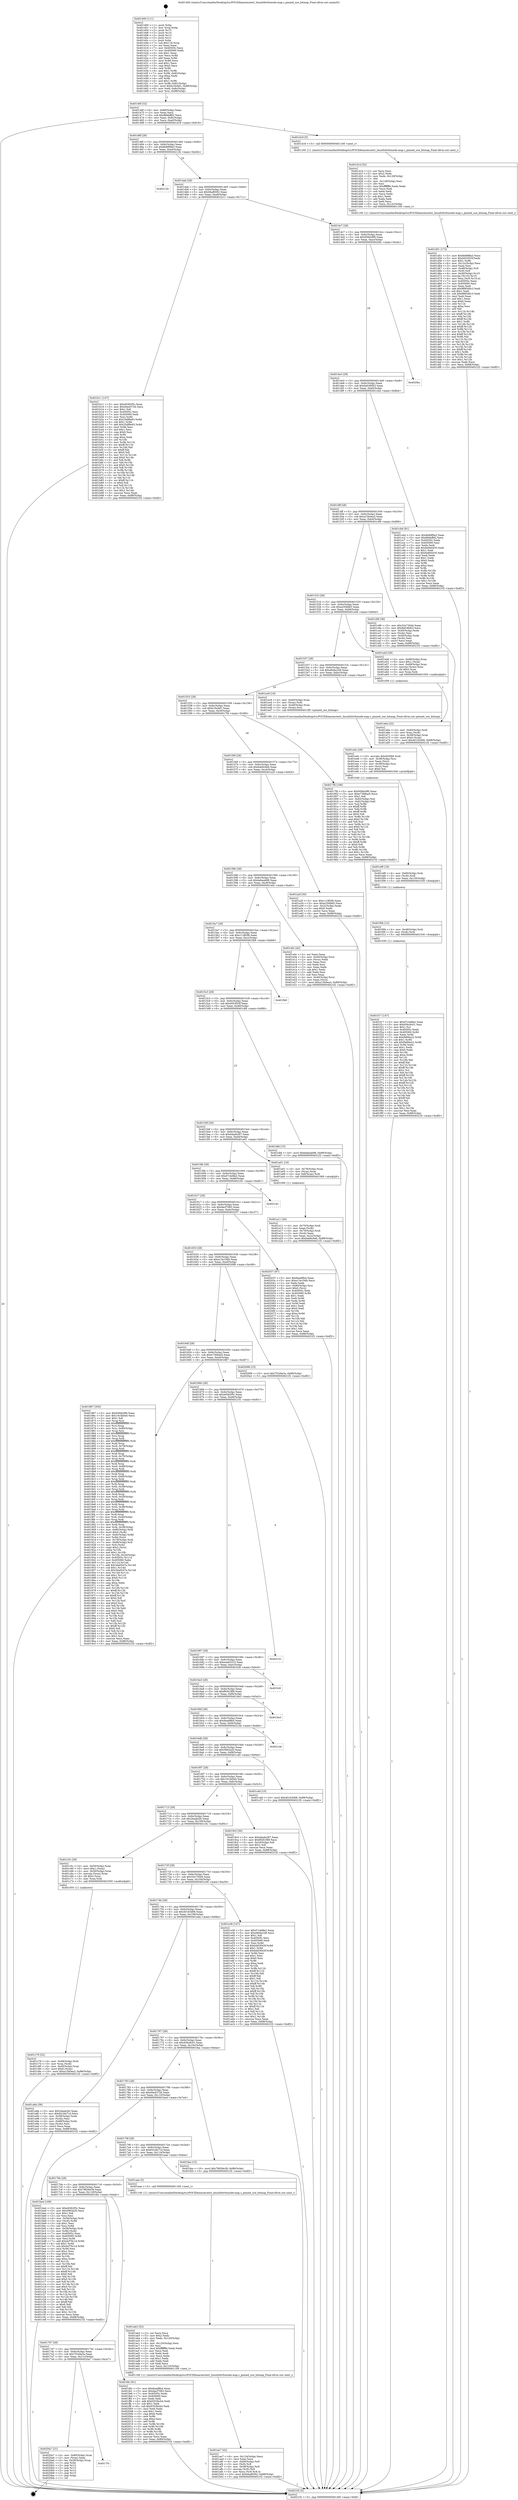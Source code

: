 digraph "0x401400" {
  label = "0x401400 (/mnt/c/Users/mathe/Desktop/tcc/POCII/binaries/extr_linuxfsbtrfsinode-map.c_pinned_use_bitmap_Final-ollvm.out::main(0))"
  labelloc = "t"
  node[shape=record]

  Entry [label="",width=0.3,height=0.3,shape=circle,fillcolor=black,style=filled]
  "0x40146f" [label="{
     0x40146f [32]\l
     | [instrs]\l
     &nbsp;&nbsp;0x40146f \<+6\>: mov -0x88(%rbp),%eax\l
     &nbsp;&nbsp;0x401475 \<+2\>: mov %eax,%ecx\l
     &nbsp;&nbsp;0x401477 \<+6\>: sub $0x884bffd2,%ecx\l
     &nbsp;&nbsp;0x40147d \<+6\>: mov %eax,-0x9c(%rbp)\l
     &nbsp;&nbsp;0x401483 \<+6\>: mov %ecx,-0xa0(%rbp)\l
     &nbsp;&nbsp;0x401489 \<+6\>: je 0000000000401d18 \<main+0x918\>\l
  }"]
  "0x401d18" [label="{
     0x401d18 [5]\l
     | [instrs]\l
     &nbsp;&nbsp;0x401d18 \<+5\>: call 0000000000401160 \<next_i\>\l
     | [calls]\l
     &nbsp;&nbsp;0x401160 \{1\} (/mnt/c/Users/mathe/Desktop/tcc/POCII/binaries/extr_linuxfsbtrfsinode-map.c_pinned_use_bitmap_Final-ollvm.out::next_i)\l
  }"]
  "0x40148f" [label="{
     0x40148f [28]\l
     | [instrs]\l
     &nbsp;&nbsp;0x40148f \<+5\>: jmp 0000000000401494 \<main+0x94\>\l
     &nbsp;&nbsp;0x401494 \<+6\>: mov -0x9c(%rbp),%eax\l
     &nbsp;&nbsp;0x40149a \<+5\>: sub $0x8e89f9a3,%eax\l
     &nbsp;&nbsp;0x40149f \<+6\>: mov %eax,-0xa4(%rbp)\l
     &nbsp;&nbsp;0x4014a5 \<+6\>: je 000000000040212b \<main+0xd2b\>\l
  }"]
  Exit [label="",width=0.3,height=0.3,shape=circle,fillcolor=black,style=filled,peripheries=2]
  "0x40212b" [label="{
     0x40212b\l
  }", style=dashed]
  "0x4014ab" [label="{
     0x4014ab [28]\l
     | [instrs]\l
     &nbsp;&nbsp;0x4014ab \<+5\>: jmp 00000000004014b0 \<main+0xb0\>\l
     &nbsp;&nbsp;0x4014b0 \<+6\>: mov -0x9c(%rbp),%eax\l
     &nbsp;&nbsp;0x4014b6 \<+5\>: sub $0x94af6592,%eax\l
     &nbsp;&nbsp;0x4014bb \<+6\>: mov %eax,-0xa8(%rbp)\l
     &nbsp;&nbsp;0x4014c1 \<+6\>: je 0000000000401b11 \<main+0x711\>\l
  }"]
  "0x4017f3" [label="{
     0x4017f3\l
  }", style=dashed]
  "0x401b11" [label="{
     0x401b11 [147]\l
     | [instrs]\l
     &nbsp;&nbsp;0x401b11 \<+5\>: mov $0xe9362f5c,%eax\l
     &nbsp;&nbsp;0x401b16 \<+5\>: mov $0x49a43726,%ecx\l
     &nbsp;&nbsp;0x401b1b \<+2\>: mov $0x1,%dl\l
     &nbsp;&nbsp;0x401b1d \<+7\>: mov 0x40505c,%esi\l
     &nbsp;&nbsp;0x401b24 \<+7\>: mov 0x405060,%edi\l
     &nbsp;&nbsp;0x401b2b \<+3\>: mov %esi,%r8d\l
     &nbsp;&nbsp;0x401b2e \<+7\>: sub $0x25df8e93,%r8d\l
     &nbsp;&nbsp;0x401b35 \<+4\>: sub $0x1,%r8d\l
     &nbsp;&nbsp;0x401b39 \<+7\>: add $0x25df8e93,%r8d\l
     &nbsp;&nbsp;0x401b40 \<+4\>: imul %r8d,%esi\l
     &nbsp;&nbsp;0x401b44 \<+3\>: and $0x1,%esi\l
     &nbsp;&nbsp;0x401b47 \<+3\>: cmp $0x0,%esi\l
     &nbsp;&nbsp;0x401b4a \<+4\>: sete %r9b\l
     &nbsp;&nbsp;0x401b4e \<+3\>: cmp $0xa,%edi\l
     &nbsp;&nbsp;0x401b51 \<+4\>: setl %r10b\l
     &nbsp;&nbsp;0x401b55 \<+3\>: mov %r9b,%r11b\l
     &nbsp;&nbsp;0x401b58 \<+4\>: xor $0xff,%r11b\l
     &nbsp;&nbsp;0x401b5c \<+3\>: mov %r10b,%bl\l
     &nbsp;&nbsp;0x401b5f \<+3\>: xor $0xff,%bl\l
     &nbsp;&nbsp;0x401b62 \<+3\>: xor $0x0,%dl\l
     &nbsp;&nbsp;0x401b65 \<+3\>: mov %r11b,%r14b\l
     &nbsp;&nbsp;0x401b68 \<+4\>: and $0x0,%r14b\l
     &nbsp;&nbsp;0x401b6c \<+3\>: and %dl,%r9b\l
     &nbsp;&nbsp;0x401b6f \<+3\>: mov %bl,%r15b\l
     &nbsp;&nbsp;0x401b72 \<+4\>: and $0x0,%r15b\l
     &nbsp;&nbsp;0x401b76 \<+3\>: and %dl,%r10b\l
     &nbsp;&nbsp;0x401b79 \<+3\>: or %r9b,%r14b\l
     &nbsp;&nbsp;0x401b7c \<+3\>: or %r10b,%r15b\l
     &nbsp;&nbsp;0x401b7f \<+3\>: xor %r15b,%r14b\l
     &nbsp;&nbsp;0x401b82 \<+3\>: or %bl,%r11b\l
     &nbsp;&nbsp;0x401b85 \<+4\>: xor $0xff,%r11b\l
     &nbsp;&nbsp;0x401b89 \<+3\>: or $0x0,%dl\l
     &nbsp;&nbsp;0x401b8c \<+3\>: and %dl,%r11b\l
     &nbsp;&nbsp;0x401b8f \<+3\>: or %r11b,%r14b\l
     &nbsp;&nbsp;0x401b92 \<+4\>: test $0x1,%r14b\l
     &nbsp;&nbsp;0x401b96 \<+3\>: cmovne %ecx,%eax\l
     &nbsp;&nbsp;0x401b99 \<+6\>: mov %eax,-0x88(%rbp)\l
     &nbsp;&nbsp;0x401b9f \<+5\>: jmp 00000000004021f2 \<main+0xdf2\>\l
  }"]
  "0x4014c7" [label="{
     0x4014c7 [28]\l
     | [instrs]\l
     &nbsp;&nbsp;0x4014c7 \<+5\>: jmp 00000000004014cc \<main+0xcc\>\l
     &nbsp;&nbsp;0x4014cc \<+6\>: mov -0x9c(%rbp),%eax\l
     &nbsp;&nbsp;0x4014d2 \<+5\>: sub $0x958dc9f0,%eax\l
     &nbsp;&nbsp;0x4014d7 \<+6\>: mov %eax,-0xac(%rbp)\l
     &nbsp;&nbsp;0x4014dd \<+6\>: je 00000000004020bc \<main+0xcbc\>\l
  }"]
  "0x4020a7" [label="{
     0x4020a7 [21]\l
     | [instrs]\l
     &nbsp;&nbsp;0x4020a7 \<+4\>: mov -0x80(%rbp),%rax\l
     &nbsp;&nbsp;0x4020ab \<+2\>: mov (%rax),%eax\l
     &nbsp;&nbsp;0x4020ad \<+4\>: lea -0x28(%rbp),%rsp\l
     &nbsp;&nbsp;0x4020b1 \<+1\>: pop %rbx\l
     &nbsp;&nbsp;0x4020b2 \<+2\>: pop %r12\l
     &nbsp;&nbsp;0x4020b4 \<+2\>: pop %r13\l
     &nbsp;&nbsp;0x4020b6 \<+2\>: pop %r14\l
     &nbsp;&nbsp;0x4020b8 \<+2\>: pop %r15\l
     &nbsp;&nbsp;0x4020ba \<+1\>: pop %rbp\l
     &nbsp;&nbsp;0x4020bb \<+1\>: ret\l
  }"]
  "0x4020bc" [label="{
     0x4020bc\l
  }", style=dashed]
  "0x4014e3" [label="{
     0x4014e3 [28]\l
     | [instrs]\l
     &nbsp;&nbsp;0x4014e3 \<+5\>: jmp 00000000004014e8 \<main+0xe8\>\l
     &nbsp;&nbsp;0x4014e8 \<+6\>: mov -0x9c(%rbp),%eax\l
     &nbsp;&nbsp;0x4014ee \<+5\>: sub $0x9a0360b3,%eax\l
     &nbsp;&nbsp;0x4014f3 \<+6\>: mov %eax,-0xb0(%rbp)\l
     &nbsp;&nbsp;0x4014f9 \<+6\>: je 0000000000401cbd \<main+0x8bd\>\l
  }"]
  "0x4017d7" [label="{
     0x4017d7 [28]\l
     | [instrs]\l
     &nbsp;&nbsp;0x4017d7 \<+5\>: jmp 00000000004017dc \<main+0x3dc\>\l
     &nbsp;&nbsp;0x4017dc \<+6\>: mov -0x9c(%rbp),%eax\l
     &nbsp;&nbsp;0x4017e2 \<+5\>: sub $0x7f1b9a3a,%eax\l
     &nbsp;&nbsp;0x4017e7 \<+6\>: mov %eax,-0x11c(%rbp)\l
     &nbsp;&nbsp;0x4017ed \<+6\>: je 00000000004020a7 \<main+0xca7\>\l
  }"]
  "0x401cbd" [label="{
     0x401cbd [91]\l
     | [instrs]\l
     &nbsp;&nbsp;0x401cbd \<+5\>: mov $0x8e89f9a3,%eax\l
     &nbsp;&nbsp;0x401cc2 \<+5\>: mov $0x884bffd2,%ecx\l
     &nbsp;&nbsp;0x401cc7 \<+7\>: mov 0x40505c,%edx\l
     &nbsp;&nbsp;0x401cce \<+7\>: mov 0x405060,%esi\l
     &nbsp;&nbsp;0x401cd5 \<+2\>: mov %edx,%edi\l
     &nbsp;&nbsp;0x401cd7 \<+6\>: add $0x6e6b0435,%edi\l
     &nbsp;&nbsp;0x401cdd \<+3\>: sub $0x1,%edi\l
     &nbsp;&nbsp;0x401ce0 \<+6\>: sub $0x6e6b0435,%edi\l
     &nbsp;&nbsp;0x401ce6 \<+3\>: imul %edi,%edx\l
     &nbsp;&nbsp;0x401ce9 \<+3\>: and $0x1,%edx\l
     &nbsp;&nbsp;0x401cec \<+3\>: cmp $0x0,%edx\l
     &nbsp;&nbsp;0x401cef \<+4\>: sete %r8b\l
     &nbsp;&nbsp;0x401cf3 \<+3\>: cmp $0xa,%esi\l
     &nbsp;&nbsp;0x401cf6 \<+4\>: setl %r9b\l
     &nbsp;&nbsp;0x401cfa \<+3\>: mov %r8b,%r10b\l
     &nbsp;&nbsp;0x401cfd \<+3\>: and %r9b,%r10b\l
     &nbsp;&nbsp;0x401d00 \<+3\>: xor %r9b,%r8b\l
     &nbsp;&nbsp;0x401d03 \<+3\>: or %r8b,%r10b\l
     &nbsp;&nbsp;0x401d06 \<+4\>: test $0x1,%r10b\l
     &nbsp;&nbsp;0x401d0a \<+3\>: cmovne %ecx,%eax\l
     &nbsp;&nbsp;0x401d0d \<+6\>: mov %eax,-0x88(%rbp)\l
     &nbsp;&nbsp;0x401d13 \<+5\>: jmp 00000000004021f2 \<main+0xdf2\>\l
  }"]
  "0x4014ff" [label="{
     0x4014ff [28]\l
     | [instrs]\l
     &nbsp;&nbsp;0x4014ff \<+5\>: jmp 0000000000401504 \<main+0x104\>\l
     &nbsp;&nbsp;0x401504 \<+6\>: mov -0x9c(%rbp),%eax\l
     &nbsp;&nbsp;0x40150a \<+5\>: sub $0xa15b0ea3,%eax\l
     &nbsp;&nbsp;0x40150f \<+6\>: mov %eax,-0xb4(%rbp)\l
     &nbsp;&nbsp;0x401515 \<+6\>: je 0000000000401c99 \<main+0x899\>\l
  }"]
  "0x401fdc" [label="{
     0x401fdc [91]\l
     | [instrs]\l
     &nbsp;&nbsp;0x401fdc \<+5\>: mov $0xfeaef8b4,%eax\l
     &nbsp;&nbsp;0x401fe1 \<+5\>: mov $0xdacf7083,%ecx\l
     &nbsp;&nbsp;0x401fe6 \<+7\>: mov 0x40505c,%edx\l
     &nbsp;&nbsp;0x401fed \<+7\>: mov 0x405060,%esi\l
     &nbsp;&nbsp;0x401ff4 \<+2\>: mov %edx,%edi\l
     &nbsp;&nbsp;0x401ff6 \<+6\>: add $0x6353bcb4,%edi\l
     &nbsp;&nbsp;0x401ffc \<+3\>: sub $0x1,%edi\l
     &nbsp;&nbsp;0x401fff \<+6\>: sub $0x6353bcb4,%edi\l
     &nbsp;&nbsp;0x402005 \<+3\>: imul %edi,%edx\l
     &nbsp;&nbsp;0x402008 \<+3\>: and $0x1,%edx\l
     &nbsp;&nbsp;0x40200b \<+3\>: cmp $0x0,%edx\l
     &nbsp;&nbsp;0x40200e \<+4\>: sete %r8b\l
     &nbsp;&nbsp;0x402012 \<+3\>: cmp $0xa,%esi\l
     &nbsp;&nbsp;0x402015 \<+4\>: setl %r9b\l
     &nbsp;&nbsp;0x402019 \<+3\>: mov %r8b,%r10b\l
     &nbsp;&nbsp;0x40201c \<+3\>: and %r9b,%r10b\l
     &nbsp;&nbsp;0x40201f \<+3\>: xor %r9b,%r8b\l
     &nbsp;&nbsp;0x402022 \<+3\>: or %r8b,%r10b\l
     &nbsp;&nbsp;0x402025 \<+4\>: test $0x1,%r10b\l
     &nbsp;&nbsp;0x402029 \<+3\>: cmovne %ecx,%eax\l
     &nbsp;&nbsp;0x40202c \<+6\>: mov %eax,-0x88(%rbp)\l
     &nbsp;&nbsp;0x402032 \<+5\>: jmp 00000000004021f2 \<main+0xdf2\>\l
  }"]
  "0x401c99" [label="{
     0x401c99 [36]\l
     | [instrs]\l
     &nbsp;&nbsp;0x401c99 \<+5\>: mov $0x32e730d4,%eax\l
     &nbsp;&nbsp;0x401c9e \<+5\>: mov $0x9a0360b3,%ecx\l
     &nbsp;&nbsp;0x401ca3 \<+4\>: mov -0x40(%rbp),%rdx\l
     &nbsp;&nbsp;0x401ca7 \<+2\>: mov (%rdx),%esi\l
     &nbsp;&nbsp;0x401ca9 \<+4\>: mov -0x50(%rbp),%rdx\l
     &nbsp;&nbsp;0x401cad \<+2\>: cmp (%rdx),%esi\l
     &nbsp;&nbsp;0x401caf \<+3\>: cmovl %ecx,%eax\l
     &nbsp;&nbsp;0x401cb2 \<+6\>: mov %eax,-0x88(%rbp)\l
     &nbsp;&nbsp;0x401cb8 \<+5\>: jmp 00000000004021f2 \<main+0xdf2\>\l
  }"]
  "0x40151b" [label="{
     0x40151b [28]\l
     | [instrs]\l
     &nbsp;&nbsp;0x40151b \<+5\>: jmp 0000000000401520 \<main+0x120\>\l
     &nbsp;&nbsp;0x401520 \<+6\>: mov -0x9c(%rbp),%eax\l
     &nbsp;&nbsp;0x401526 \<+5\>: sub $0xa250bfd3,%eax\l
     &nbsp;&nbsp;0x40152b \<+6\>: mov %eax,-0xb8(%rbp)\l
     &nbsp;&nbsp;0x401531 \<+6\>: je 0000000000401a4d \<main+0x64d\>\l
  }"]
  "0x401f17" [label="{
     0x401f17 [147]\l
     | [instrs]\l
     &nbsp;&nbsp;0x401f17 \<+5\>: mov $0xd7c4d8e2,%eax\l
     &nbsp;&nbsp;0x401f1c \<+5\>: mov $0x456c9c01,%esi\l
     &nbsp;&nbsp;0x401f21 \<+2\>: mov $0x1,%cl\l
     &nbsp;&nbsp;0x401f23 \<+7\>: mov 0x40505c,%edx\l
     &nbsp;&nbsp;0x401f2a \<+8\>: mov 0x405060,%r8d\l
     &nbsp;&nbsp;0x401f32 \<+3\>: mov %edx,%r9d\l
     &nbsp;&nbsp;0x401f35 \<+7\>: sub $0xf48f4a22,%r9d\l
     &nbsp;&nbsp;0x401f3c \<+4\>: sub $0x1,%r9d\l
     &nbsp;&nbsp;0x401f40 \<+7\>: add $0xf48f4a22,%r9d\l
     &nbsp;&nbsp;0x401f47 \<+4\>: imul %r9d,%edx\l
     &nbsp;&nbsp;0x401f4b \<+3\>: and $0x1,%edx\l
     &nbsp;&nbsp;0x401f4e \<+3\>: cmp $0x0,%edx\l
     &nbsp;&nbsp;0x401f51 \<+4\>: sete %r10b\l
     &nbsp;&nbsp;0x401f55 \<+4\>: cmp $0xa,%r8d\l
     &nbsp;&nbsp;0x401f59 \<+4\>: setl %r11b\l
     &nbsp;&nbsp;0x401f5d \<+3\>: mov %r10b,%bl\l
     &nbsp;&nbsp;0x401f60 \<+3\>: xor $0xff,%bl\l
     &nbsp;&nbsp;0x401f63 \<+3\>: mov %r11b,%r14b\l
     &nbsp;&nbsp;0x401f66 \<+4\>: xor $0xff,%r14b\l
     &nbsp;&nbsp;0x401f6a \<+3\>: xor $0x1,%cl\l
     &nbsp;&nbsp;0x401f6d \<+3\>: mov %bl,%r15b\l
     &nbsp;&nbsp;0x401f70 \<+4\>: and $0xff,%r15b\l
     &nbsp;&nbsp;0x401f74 \<+3\>: and %cl,%r10b\l
     &nbsp;&nbsp;0x401f77 \<+3\>: mov %r14b,%r12b\l
     &nbsp;&nbsp;0x401f7a \<+4\>: and $0xff,%r12b\l
     &nbsp;&nbsp;0x401f7e \<+3\>: and %cl,%r11b\l
     &nbsp;&nbsp;0x401f81 \<+3\>: or %r10b,%r15b\l
     &nbsp;&nbsp;0x401f84 \<+3\>: or %r11b,%r12b\l
     &nbsp;&nbsp;0x401f87 \<+3\>: xor %r12b,%r15b\l
     &nbsp;&nbsp;0x401f8a \<+3\>: or %r14b,%bl\l
     &nbsp;&nbsp;0x401f8d \<+3\>: xor $0xff,%bl\l
     &nbsp;&nbsp;0x401f90 \<+3\>: or $0x1,%cl\l
     &nbsp;&nbsp;0x401f93 \<+2\>: and %cl,%bl\l
     &nbsp;&nbsp;0x401f95 \<+3\>: or %bl,%r15b\l
     &nbsp;&nbsp;0x401f98 \<+4\>: test $0x1,%r15b\l
     &nbsp;&nbsp;0x401f9c \<+3\>: cmovne %esi,%eax\l
     &nbsp;&nbsp;0x401f9f \<+6\>: mov %eax,-0x88(%rbp)\l
     &nbsp;&nbsp;0x401fa5 \<+5\>: jmp 00000000004021f2 \<main+0xdf2\>\l
  }"]
  "0x401a4d" [label="{
     0x401a4d [29]\l
     | [instrs]\l
     &nbsp;&nbsp;0x401a4d \<+4\>: mov -0x68(%rbp),%rax\l
     &nbsp;&nbsp;0x401a51 \<+6\>: movl $0x1,(%rax)\l
     &nbsp;&nbsp;0x401a57 \<+4\>: mov -0x68(%rbp),%rax\l
     &nbsp;&nbsp;0x401a5b \<+3\>: movslq (%rax),%rax\l
     &nbsp;&nbsp;0x401a5e \<+4\>: shl $0x2,%rax\l
     &nbsp;&nbsp;0x401a62 \<+3\>: mov %rax,%rdi\l
     &nbsp;&nbsp;0x401a65 \<+5\>: call 0000000000401050 \<malloc@plt\>\l
     | [calls]\l
     &nbsp;&nbsp;0x401050 \{1\} (unknown)\l
  }"]
  "0x401537" [label="{
     0x401537 [28]\l
     | [instrs]\l
     &nbsp;&nbsp;0x401537 \<+5\>: jmp 000000000040153c \<main+0x13c\>\l
     &nbsp;&nbsp;0x40153c \<+6\>: mov -0x9c(%rbp),%eax\l
     &nbsp;&nbsp;0x401542 \<+5\>: sub $0xa9d4a1b9,%eax\l
     &nbsp;&nbsp;0x401547 \<+6\>: mov %eax,-0xbc(%rbp)\l
     &nbsp;&nbsp;0x40154d \<+6\>: je 0000000000401ec9 \<main+0xac9\>\l
  }"]
  "0x401f0b" [label="{
     0x401f0b [12]\l
     | [instrs]\l
     &nbsp;&nbsp;0x401f0b \<+4\>: mov -0x48(%rbp),%rdi\l
     &nbsp;&nbsp;0x401f0f \<+3\>: mov (%rdi),%rdi\l
     &nbsp;&nbsp;0x401f12 \<+5\>: call 0000000000401030 \<free@plt\>\l
     | [calls]\l
     &nbsp;&nbsp;0x401030 \{1\} (unknown)\l
  }"]
  "0x401ec9" [label="{
     0x401ec9 [19]\l
     | [instrs]\l
     &nbsp;&nbsp;0x401ec9 \<+4\>: mov -0x60(%rbp),%rax\l
     &nbsp;&nbsp;0x401ecd \<+3\>: mov (%rax),%rdi\l
     &nbsp;&nbsp;0x401ed0 \<+4\>: mov -0x48(%rbp),%rax\l
     &nbsp;&nbsp;0x401ed4 \<+3\>: mov (%rax),%rsi\l
     &nbsp;&nbsp;0x401ed7 \<+5\>: call 00000000004013f0 \<pinned_use_bitmap\>\l
     | [calls]\l
     &nbsp;&nbsp;0x4013f0 \{1\} (/mnt/c/Users/mathe/Desktop/tcc/POCII/binaries/extr_linuxfsbtrfsinode-map.c_pinned_use_bitmap_Final-ollvm.out::pinned_use_bitmap)\l
  }"]
  "0x401553" [label="{
     0x401553 [28]\l
     | [instrs]\l
     &nbsp;&nbsp;0x401553 \<+5\>: jmp 0000000000401558 \<main+0x158\>\l
     &nbsp;&nbsp;0x401558 \<+6\>: mov -0x9c(%rbp),%eax\l
     &nbsp;&nbsp;0x40155e \<+5\>: sub $0xb19cfaf1,%eax\l
     &nbsp;&nbsp;0x401563 \<+6\>: mov %eax,-0xc0(%rbp)\l
     &nbsp;&nbsp;0x401569 \<+6\>: je 00000000004017fd \<main+0x3fd\>\l
  }"]
  "0x401ef9" [label="{
     0x401ef9 [18]\l
     | [instrs]\l
     &nbsp;&nbsp;0x401ef9 \<+4\>: mov -0x60(%rbp),%rdi\l
     &nbsp;&nbsp;0x401efd \<+3\>: mov (%rdi),%rdi\l
     &nbsp;&nbsp;0x401f00 \<+6\>: mov %eax,-0x130(%rbp)\l
     &nbsp;&nbsp;0x401f06 \<+5\>: call 0000000000401030 \<free@plt\>\l
     | [calls]\l
     &nbsp;&nbsp;0x401030 \{1\} (unknown)\l
  }"]
  "0x4017fd" [label="{
     0x4017fd [106]\l
     | [instrs]\l
     &nbsp;&nbsp;0x4017fd \<+5\>: mov $0x958dc9f0,%eax\l
     &nbsp;&nbsp;0x401802 \<+5\>: mov $0xe7368ae5,%ecx\l
     &nbsp;&nbsp;0x401807 \<+2\>: mov $0x1,%dl\l
     &nbsp;&nbsp;0x401809 \<+7\>: mov -0x82(%rbp),%sil\l
     &nbsp;&nbsp;0x401810 \<+7\>: mov -0x81(%rbp),%dil\l
     &nbsp;&nbsp;0x401817 \<+3\>: mov %sil,%r8b\l
     &nbsp;&nbsp;0x40181a \<+4\>: xor $0xff,%r8b\l
     &nbsp;&nbsp;0x40181e \<+3\>: mov %dil,%r9b\l
     &nbsp;&nbsp;0x401821 \<+4\>: xor $0xff,%r9b\l
     &nbsp;&nbsp;0x401825 \<+3\>: xor $0x0,%dl\l
     &nbsp;&nbsp;0x401828 \<+3\>: mov %r8b,%r10b\l
     &nbsp;&nbsp;0x40182b \<+4\>: and $0x0,%r10b\l
     &nbsp;&nbsp;0x40182f \<+3\>: and %dl,%sil\l
     &nbsp;&nbsp;0x401832 \<+3\>: mov %r9b,%r11b\l
     &nbsp;&nbsp;0x401835 \<+4\>: and $0x0,%r11b\l
     &nbsp;&nbsp;0x401839 \<+3\>: and %dl,%dil\l
     &nbsp;&nbsp;0x40183c \<+3\>: or %sil,%r10b\l
     &nbsp;&nbsp;0x40183f \<+3\>: or %dil,%r11b\l
     &nbsp;&nbsp;0x401842 \<+3\>: xor %r11b,%r10b\l
     &nbsp;&nbsp;0x401845 \<+3\>: or %r9b,%r8b\l
     &nbsp;&nbsp;0x401848 \<+4\>: xor $0xff,%r8b\l
     &nbsp;&nbsp;0x40184c \<+3\>: or $0x0,%dl\l
     &nbsp;&nbsp;0x40184f \<+3\>: and %dl,%r8b\l
     &nbsp;&nbsp;0x401852 \<+3\>: or %r8b,%r10b\l
     &nbsp;&nbsp;0x401855 \<+4\>: test $0x1,%r10b\l
     &nbsp;&nbsp;0x401859 \<+3\>: cmovne %ecx,%eax\l
     &nbsp;&nbsp;0x40185c \<+6\>: mov %eax,-0x88(%rbp)\l
     &nbsp;&nbsp;0x401862 \<+5\>: jmp 00000000004021f2 \<main+0xdf2\>\l
  }"]
  "0x40156f" [label="{
     0x40156f [28]\l
     | [instrs]\l
     &nbsp;&nbsp;0x40156f \<+5\>: jmp 0000000000401574 \<main+0x174\>\l
     &nbsp;&nbsp;0x401574 \<+6\>: mov -0x9c(%rbp),%eax\l
     &nbsp;&nbsp;0x40157a \<+5\>: sub $0xbde6c9e6,%eax\l
     &nbsp;&nbsp;0x40157f \<+6\>: mov %eax,-0xc4(%rbp)\l
     &nbsp;&nbsp;0x401585 \<+6\>: je 0000000000401a2f \<main+0x62f\>\l
  }"]
  "0x4021f2" [label="{
     0x4021f2 [5]\l
     | [instrs]\l
     &nbsp;&nbsp;0x4021f2 \<+5\>: jmp 000000000040146f \<main+0x6f\>\l
  }"]
  "0x401400" [label="{
     0x401400 [111]\l
     | [instrs]\l
     &nbsp;&nbsp;0x401400 \<+1\>: push %rbp\l
     &nbsp;&nbsp;0x401401 \<+3\>: mov %rsp,%rbp\l
     &nbsp;&nbsp;0x401404 \<+2\>: push %r15\l
     &nbsp;&nbsp;0x401406 \<+2\>: push %r14\l
     &nbsp;&nbsp;0x401408 \<+2\>: push %r13\l
     &nbsp;&nbsp;0x40140a \<+2\>: push %r12\l
     &nbsp;&nbsp;0x40140c \<+1\>: push %rbx\l
     &nbsp;&nbsp;0x40140d \<+7\>: sub $0x118,%rsp\l
     &nbsp;&nbsp;0x401414 \<+2\>: xor %eax,%eax\l
     &nbsp;&nbsp;0x401416 \<+7\>: mov 0x40505c,%ecx\l
     &nbsp;&nbsp;0x40141d \<+7\>: mov 0x405060,%edx\l
     &nbsp;&nbsp;0x401424 \<+3\>: sub $0x1,%eax\l
     &nbsp;&nbsp;0x401427 \<+3\>: mov %ecx,%r8d\l
     &nbsp;&nbsp;0x40142a \<+3\>: add %eax,%r8d\l
     &nbsp;&nbsp;0x40142d \<+4\>: imul %r8d,%ecx\l
     &nbsp;&nbsp;0x401431 \<+3\>: and $0x1,%ecx\l
     &nbsp;&nbsp;0x401434 \<+3\>: cmp $0x0,%ecx\l
     &nbsp;&nbsp;0x401437 \<+4\>: sete %r9b\l
     &nbsp;&nbsp;0x40143b \<+4\>: and $0x1,%r9b\l
     &nbsp;&nbsp;0x40143f \<+7\>: mov %r9b,-0x82(%rbp)\l
     &nbsp;&nbsp;0x401446 \<+3\>: cmp $0xa,%edx\l
     &nbsp;&nbsp;0x401449 \<+4\>: setl %r9b\l
     &nbsp;&nbsp;0x40144d \<+4\>: and $0x1,%r9b\l
     &nbsp;&nbsp;0x401451 \<+7\>: mov %r9b,-0x81(%rbp)\l
     &nbsp;&nbsp;0x401458 \<+10\>: movl $0xb19cfaf1,-0x88(%rbp)\l
     &nbsp;&nbsp;0x401462 \<+6\>: mov %edi,-0x8c(%rbp)\l
     &nbsp;&nbsp;0x401468 \<+7\>: mov %rsi,-0x98(%rbp)\l
  }"]
  "0x401edc" [label="{
     0x401edc [29]\l
     | [instrs]\l
     &nbsp;&nbsp;0x401edc \<+10\>: movabs $0x4030b6,%rdi\l
     &nbsp;&nbsp;0x401ee6 \<+4\>: mov -0x38(%rbp),%rsi\l
     &nbsp;&nbsp;0x401eea \<+2\>: mov %eax,(%rsi)\l
     &nbsp;&nbsp;0x401eec \<+4\>: mov -0x38(%rbp),%rsi\l
     &nbsp;&nbsp;0x401ef0 \<+2\>: mov (%rsi),%esi\l
     &nbsp;&nbsp;0x401ef2 \<+2\>: mov $0x0,%al\l
     &nbsp;&nbsp;0x401ef4 \<+5\>: call 0000000000401040 \<printf@plt\>\l
     | [calls]\l
     &nbsp;&nbsp;0x401040 \{1\} (unknown)\l
  }"]
  "0x401a2f" [label="{
     0x401a2f [30]\l
     | [instrs]\l
     &nbsp;&nbsp;0x401a2f \<+5\>: mov $0xc118f2fb,%eax\l
     &nbsp;&nbsp;0x401a34 \<+5\>: mov $0xa250bfd3,%ecx\l
     &nbsp;&nbsp;0x401a39 \<+3\>: mov -0x2c(%rbp),%edx\l
     &nbsp;&nbsp;0x401a3c \<+3\>: cmp $0x0,%edx\l
     &nbsp;&nbsp;0x401a3f \<+3\>: cmove %ecx,%eax\l
     &nbsp;&nbsp;0x401a42 \<+6\>: mov %eax,-0x88(%rbp)\l
     &nbsp;&nbsp;0x401a48 \<+5\>: jmp 00000000004021f2 \<main+0xdf2\>\l
  }"]
  "0x40158b" [label="{
     0x40158b [28]\l
     | [instrs]\l
     &nbsp;&nbsp;0x40158b \<+5\>: jmp 0000000000401590 \<main+0x190\>\l
     &nbsp;&nbsp;0x401590 \<+6\>: mov -0x9c(%rbp),%eax\l
     &nbsp;&nbsp;0x401596 \<+5\>: sub $0xbebeab98,%eax\l
     &nbsp;&nbsp;0x40159b \<+6\>: mov %eax,-0xc8(%rbp)\l
     &nbsp;&nbsp;0x4015a1 \<+6\>: je 0000000000401e0c \<main+0xa0c\>\l
  }"]
  "0x401d51" [label="{
     0x401d51 [172]\l
     | [instrs]\l
     &nbsp;&nbsp;0x401d51 \<+5\>: mov $0x8e89f9a3,%ecx\l
     &nbsp;&nbsp;0x401d56 \<+5\>: mov $0xd453f33f,%edx\l
     &nbsp;&nbsp;0x401d5b \<+3\>: mov $0x1,%r8b\l
     &nbsp;&nbsp;0x401d5e \<+6\>: mov -0x12c(%rbp),%esi\l
     &nbsp;&nbsp;0x401d64 \<+3\>: imul %eax,%esi\l
     &nbsp;&nbsp;0x401d67 \<+4\>: mov -0x48(%rbp),%r9\l
     &nbsp;&nbsp;0x401d6b \<+3\>: mov (%r9),%r9\l
     &nbsp;&nbsp;0x401d6e \<+4\>: mov -0x40(%rbp),%r10\l
     &nbsp;&nbsp;0x401d72 \<+3\>: movslq (%r10),%r10\l
     &nbsp;&nbsp;0x401d75 \<+4\>: mov %esi,(%r9,%r10,4)\l
     &nbsp;&nbsp;0x401d79 \<+7\>: mov 0x40505c,%eax\l
     &nbsp;&nbsp;0x401d80 \<+7\>: mov 0x405060,%esi\l
     &nbsp;&nbsp;0x401d87 \<+2\>: mov %eax,%edi\l
     &nbsp;&nbsp;0x401d89 \<+6\>: add $0x9885d0c3,%edi\l
     &nbsp;&nbsp;0x401d8f \<+3\>: sub $0x1,%edi\l
     &nbsp;&nbsp;0x401d92 \<+6\>: sub $0x9885d0c3,%edi\l
     &nbsp;&nbsp;0x401d98 \<+3\>: imul %edi,%eax\l
     &nbsp;&nbsp;0x401d9b \<+3\>: and $0x1,%eax\l
     &nbsp;&nbsp;0x401d9e \<+3\>: cmp $0x0,%eax\l
     &nbsp;&nbsp;0x401da1 \<+4\>: sete %r11b\l
     &nbsp;&nbsp;0x401da5 \<+3\>: cmp $0xa,%esi\l
     &nbsp;&nbsp;0x401da8 \<+3\>: setl %bl\l
     &nbsp;&nbsp;0x401dab \<+3\>: mov %r11b,%r14b\l
     &nbsp;&nbsp;0x401dae \<+4\>: xor $0xff,%r14b\l
     &nbsp;&nbsp;0x401db2 \<+3\>: mov %bl,%r15b\l
     &nbsp;&nbsp;0x401db5 \<+4\>: xor $0xff,%r15b\l
     &nbsp;&nbsp;0x401db9 \<+4\>: xor $0x1,%r8b\l
     &nbsp;&nbsp;0x401dbd \<+3\>: mov %r14b,%r12b\l
     &nbsp;&nbsp;0x401dc0 \<+4\>: and $0xff,%r12b\l
     &nbsp;&nbsp;0x401dc4 \<+3\>: and %r8b,%r11b\l
     &nbsp;&nbsp;0x401dc7 \<+3\>: mov %r15b,%r13b\l
     &nbsp;&nbsp;0x401dca \<+4\>: and $0xff,%r13b\l
     &nbsp;&nbsp;0x401dce \<+3\>: and %r8b,%bl\l
     &nbsp;&nbsp;0x401dd1 \<+3\>: or %r11b,%r12b\l
     &nbsp;&nbsp;0x401dd4 \<+3\>: or %bl,%r13b\l
     &nbsp;&nbsp;0x401dd7 \<+3\>: xor %r13b,%r12b\l
     &nbsp;&nbsp;0x401dda \<+3\>: or %r15b,%r14b\l
     &nbsp;&nbsp;0x401ddd \<+4\>: xor $0xff,%r14b\l
     &nbsp;&nbsp;0x401de1 \<+4\>: or $0x1,%r8b\l
     &nbsp;&nbsp;0x401de5 \<+3\>: and %r8b,%r14b\l
     &nbsp;&nbsp;0x401de8 \<+3\>: or %r14b,%r12b\l
     &nbsp;&nbsp;0x401deb \<+4\>: test $0x1,%r12b\l
     &nbsp;&nbsp;0x401def \<+3\>: cmovne %edx,%ecx\l
     &nbsp;&nbsp;0x401df2 \<+6\>: mov %ecx,-0x88(%rbp)\l
     &nbsp;&nbsp;0x401df8 \<+5\>: jmp 00000000004021f2 \<main+0xdf2\>\l
  }"]
  "0x401e0c" [label="{
     0x401e0c [42]\l
     | [instrs]\l
     &nbsp;&nbsp;0x401e0c \<+2\>: xor %eax,%eax\l
     &nbsp;&nbsp;0x401e0e \<+4\>: mov -0x40(%rbp),%rcx\l
     &nbsp;&nbsp;0x401e12 \<+2\>: mov (%rcx),%edx\l
     &nbsp;&nbsp;0x401e14 \<+2\>: mov %eax,%esi\l
     &nbsp;&nbsp;0x401e16 \<+2\>: sub %edx,%esi\l
     &nbsp;&nbsp;0x401e18 \<+2\>: mov %eax,%edx\l
     &nbsp;&nbsp;0x401e1a \<+3\>: sub $0x1,%edx\l
     &nbsp;&nbsp;0x401e1d \<+2\>: add %edx,%esi\l
     &nbsp;&nbsp;0x401e1f \<+2\>: sub %esi,%eax\l
     &nbsp;&nbsp;0x401e21 \<+4\>: mov -0x40(%rbp),%rcx\l
     &nbsp;&nbsp;0x401e25 \<+2\>: mov %eax,(%rcx)\l
     &nbsp;&nbsp;0x401e27 \<+10\>: movl $0xa15b0ea3,-0x88(%rbp)\l
     &nbsp;&nbsp;0x401e31 \<+5\>: jmp 00000000004021f2 \<main+0xdf2\>\l
  }"]
  "0x4015a7" [label="{
     0x4015a7 [28]\l
     | [instrs]\l
     &nbsp;&nbsp;0x4015a7 \<+5\>: jmp 00000000004015ac \<main+0x1ac\>\l
     &nbsp;&nbsp;0x4015ac \<+6\>: mov -0x9c(%rbp),%eax\l
     &nbsp;&nbsp;0x4015b2 \<+5\>: sub $0xc118f2fb,%eax\l
     &nbsp;&nbsp;0x4015b7 \<+6\>: mov %eax,-0xcc(%rbp)\l
     &nbsp;&nbsp;0x4015bd \<+6\>: je 0000000000401fb9 \<main+0xbb9\>\l
  }"]
  "0x401d1d" [label="{
     0x401d1d [52]\l
     | [instrs]\l
     &nbsp;&nbsp;0x401d1d \<+2\>: xor %ecx,%ecx\l
     &nbsp;&nbsp;0x401d1f \<+5\>: mov $0x2,%edx\l
     &nbsp;&nbsp;0x401d24 \<+6\>: mov %edx,-0x128(%rbp)\l
     &nbsp;&nbsp;0x401d2a \<+1\>: cltd\l
     &nbsp;&nbsp;0x401d2b \<+6\>: mov -0x128(%rbp),%esi\l
     &nbsp;&nbsp;0x401d31 \<+2\>: idiv %esi\l
     &nbsp;&nbsp;0x401d33 \<+6\>: imul $0xfffffffe,%edx,%edx\l
     &nbsp;&nbsp;0x401d39 \<+2\>: mov %ecx,%edi\l
     &nbsp;&nbsp;0x401d3b \<+2\>: sub %edx,%edi\l
     &nbsp;&nbsp;0x401d3d \<+2\>: mov %ecx,%edx\l
     &nbsp;&nbsp;0x401d3f \<+3\>: sub $0x1,%edx\l
     &nbsp;&nbsp;0x401d42 \<+2\>: add %edx,%edi\l
     &nbsp;&nbsp;0x401d44 \<+2\>: sub %edi,%ecx\l
     &nbsp;&nbsp;0x401d46 \<+6\>: mov %ecx,-0x12c(%rbp)\l
     &nbsp;&nbsp;0x401d4c \<+5\>: call 0000000000401160 \<next_i\>\l
     | [calls]\l
     &nbsp;&nbsp;0x401160 \{1\} (/mnt/c/Users/mathe/Desktop/tcc/POCII/binaries/extr_linuxfsbtrfsinode-map.c_pinned_use_bitmap_Final-ollvm.out::next_i)\l
  }"]
  "0x401fb9" [label="{
     0x401fb9\l
  }", style=dashed]
  "0x4015c3" [label="{
     0x4015c3 [28]\l
     | [instrs]\l
     &nbsp;&nbsp;0x4015c3 \<+5\>: jmp 00000000004015c8 \<main+0x1c8\>\l
     &nbsp;&nbsp;0x4015c8 \<+6\>: mov -0x9c(%rbp),%eax\l
     &nbsp;&nbsp;0x4015ce \<+5\>: sub $0xd453f33f,%eax\l
     &nbsp;&nbsp;0x4015d3 \<+6\>: mov %eax,-0xd0(%rbp)\l
     &nbsp;&nbsp;0x4015d9 \<+6\>: je 0000000000401dfd \<main+0x9fd\>\l
  }"]
  "0x401c79" [label="{
     0x401c79 [32]\l
     | [instrs]\l
     &nbsp;&nbsp;0x401c79 \<+4\>: mov -0x48(%rbp),%rdi\l
     &nbsp;&nbsp;0x401c7d \<+3\>: mov %rax,(%rdi)\l
     &nbsp;&nbsp;0x401c80 \<+4\>: mov -0x40(%rbp),%rax\l
     &nbsp;&nbsp;0x401c84 \<+6\>: movl $0x0,(%rax)\l
     &nbsp;&nbsp;0x401c8a \<+10\>: movl $0xa15b0ea3,-0x88(%rbp)\l
     &nbsp;&nbsp;0x401c94 \<+5\>: jmp 00000000004021f2 \<main+0xdf2\>\l
  }"]
  "0x401dfd" [label="{
     0x401dfd [15]\l
     | [instrs]\l
     &nbsp;&nbsp;0x401dfd \<+10\>: movl $0xbebeab98,-0x88(%rbp)\l
     &nbsp;&nbsp;0x401e07 \<+5\>: jmp 00000000004021f2 \<main+0xdf2\>\l
  }"]
  "0x4015df" [label="{
     0x4015df [28]\l
     | [instrs]\l
     &nbsp;&nbsp;0x4015df \<+5\>: jmp 00000000004015e4 \<main+0x1e4\>\l
     &nbsp;&nbsp;0x4015e4 \<+6\>: mov -0x9c(%rbp),%eax\l
     &nbsp;&nbsp;0x4015ea \<+5\>: sub $0xd4ade287,%eax\l
     &nbsp;&nbsp;0x4015ef \<+6\>: mov %eax,-0xd4(%rbp)\l
     &nbsp;&nbsp;0x4015f5 \<+6\>: je 0000000000401a01 \<main+0x601\>\l
  }"]
  "0x401ae7" [label="{
     0x401ae7 [42]\l
     | [instrs]\l
     &nbsp;&nbsp;0x401ae7 \<+6\>: mov -0x124(%rbp),%ecx\l
     &nbsp;&nbsp;0x401aed \<+3\>: imul %eax,%ecx\l
     &nbsp;&nbsp;0x401af0 \<+4\>: mov -0x60(%rbp),%r8\l
     &nbsp;&nbsp;0x401af4 \<+3\>: mov (%r8),%r8\l
     &nbsp;&nbsp;0x401af7 \<+4\>: mov -0x58(%rbp),%r9\l
     &nbsp;&nbsp;0x401afb \<+3\>: movslq (%r9),%r9\l
     &nbsp;&nbsp;0x401afe \<+4\>: mov %ecx,(%r8,%r9,4)\l
     &nbsp;&nbsp;0x401b02 \<+10\>: movl $0x94af6592,-0x88(%rbp)\l
     &nbsp;&nbsp;0x401b0c \<+5\>: jmp 00000000004021f2 \<main+0xdf2\>\l
  }"]
  "0x401a01" [label="{
     0x401a01 [16]\l
     | [instrs]\l
     &nbsp;&nbsp;0x401a01 \<+4\>: mov -0x78(%rbp),%rax\l
     &nbsp;&nbsp;0x401a05 \<+3\>: mov (%rax),%rax\l
     &nbsp;&nbsp;0x401a08 \<+4\>: mov 0x8(%rax),%rdi\l
     &nbsp;&nbsp;0x401a0c \<+5\>: call 0000000000401060 \<atoi@plt\>\l
     | [calls]\l
     &nbsp;&nbsp;0x401060 \{1\} (unknown)\l
  }"]
  "0x4015fb" [label="{
     0x4015fb [28]\l
     | [instrs]\l
     &nbsp;&nbsp;0x4015fb \<+5\>: jmp 0000000000401600 \<main+0x200\>\l
     &nbsp;&nbsp;0x401600 \<+6\>: mov -0x9c(%rbp),%eax\l
     &nbsp;&nbsp;0x401606 \<+5\>: sub $0xd7c4d8e2,%eax\l
     &nbsp;&nbsp;0x40160b \<+6\>: mov %eax,-0xd8(%rbp)\l
     &nbsp;&nbsp;0x401611 \<+6\>: je 0000000000402181 \<main+0xd81\>\l
  }"]
  "0x401ab3" [label="{
     0x401ab3 [52]\l
     | [instrs]\l
     &nbsp;&nbsp;0x401ab3 \<+2\>: xor %ecx,%ecx\l
     &nbsp;&nbsp;0x401ab5 \<+5\>: mov $0x2,%edx\l
     &nbsp;&nbsp;0x401aba \<+6\>: mov %edx,-0x120(%rbp)\l
     &nbsp;&nbsp;0x401ac0 \<+1\>: cltd\l
     &nbsp;&nbsp;0x401ac1 \<+6\>: mov -0x120(%rbp),%esi\l
     &nbsp;&nbsp;0x401ac7 \<+2\>: idiv %esi\l
     &nbsp;&nbsp;0x401ac9 \<+6\>: imul $0xfffffffe,%edx,%edx\l
     &nbsp;&nbsp;0x401acf \<+2\>: mov %ecx,%edi\l
     &nbsp;&nbsp;0x401ad1 \<+2\>: sub %edx,%edi\l
     &nbsp;&nbsp;0x401ad3 \<+2\>: mov %ecx,%edx\l
     &nbsp;&nbsp;0x401ad5 \<+3\>: sub $0x1,%edx\l
     &nbsp;&nbsp;0x401ad8 \<+2\>: add %edx,%edi\l
     &nbsp;&nbsp;0x401ada \<+2\>: sub %edi,%ecx\l
     &nbsp;&nbsp;0x401adc \<+6\>: mov %ecx,-0x124(%rbp)\l
     &nbsp;&nbsp;0x401ae2 \<+5\>: call 0000000000401160 \<next_i\>\l
     | [calls]\l
     &nbsp;&nbsp;0x401160 \{1\} (/mnt/c/Users/mathe/Desktop/tcc/POCII/binaries/extr_linuxfsbtrfsinode-map.c_pinned_use_bitmap_Final-ollvm.out::next_i)\l
  }"]
  "0x402181" [label="{
     0x402181\l
  }", style=dashed]
  "0x401617" [label="{
     0x401617 [28]\l
     | [instrs]\l
     &nbsp;&nbsp;0x401617 \<+5\>: jmp 000000000040161c \<main+0x21c\>\l
     &nbsp;&nbsp;0x40161c \<+6\>: mov -0x9c(%rbp),%eax\l
     &nbsp;&nbsp;0x401622 \<+5\>: sub $0xdacf7083,%eax\l
     &nbsp;&nbsp;0x401627 \<+6\>: mov %eax,-0xdc(%rbp)\l
     &nbsp;&nbsp;0x40162d \<+6\>: je 0000000000402037 \<main+0xc37\>\l
  }"]
  "0x4017bb" [label="{
     0x4017bb [28]\l
     | [instrs]\l
     &nbsp;&nbsp;0x4017bb \<+5\>: jmp 00000000004017c0 \<main+0x3c0\>\l
     &nbsp;&nbsp;0x4017c0 \<+6\>: mov -0x9c(%rbp),%eax\l
     &nbsp;&nbsp;0x4017c6 \<+5\>: sub $0x79836e38,%eax\l
     &nbsp;&nbsp;0x4017cb \<+6\>: mov %eax,-0x118(%rbp)\l
     &nbsp;&nbsp;0x4017d1 \<+6\>: je 0000000000401fdc \<main+0xbdc\>\l
  }"]
  "0x402037" [label="{
     0x402037 [97]\l
     | [instrs]\l
     &nbsp;&nbsp;0x402037 \<+5\>: mov $0xfeaef8b4,%eax\l
     &nbsp;&nbsp;0x40203c \<+5\>: mov $0xe13e194b,%ecx\l
     &nbsp;&nbsp;0x402041 \<+2\>: xor %edx,%edx\l
     &nbsp;&nbsp;0x402043 \<+4\>: mov -0x80(%rbp),%rsi\l
     &nbsp;&nbsp;0x402047 \<+6\>: movl $0x0,(%rsi)\l
     &nbsp;&nbsp;0x40204d \<+7\>: mov 0x40505c,%edi\l
     &nbsp;&nbsp;0x402054 \<+8\>: mov 0x405060,%r8d\l
     &nbsp;&nbsp;0x40205c \<+3\>: sub $0x1,%edx\l
     &nbsp;&nbsp;0x40205f \<+3\>: mov %edi,%r9d\l
     &nbsp;&nbsp;0x402062 \<+3\>: add %edx,%r9d\l
     &nbsp;&nbsp;0x402065 \<+4\>: imul %r9d,%edi\l
     &nbsp;&nbsp;0x402069 \<+3\>: and $0x1,%edi\l
     &nbsp;&nbsp;0x40206c \<+3\>: cmp $0x0,%edi\l
     &nbsp;&nbsp;0x40206f \<+4\>: sete %r10b\l
     &nbsp;&nbsp;0x402073 \<+4\>: cmp $0xa,%r8d\l
     &nbsp;&nbsp;0x402077 \<+4\>: setl %r11b\l
     &nbsp;&nbsp;0x40207b \<+3\>: mov %r10b,%bl\l
     &nbsp;&nbsp;0x40207e \<+3\>: and %r11b,%bl\l
     &nbsp;&nbsp;0x402081 \<+3\>: xor %r11b,%r10b\l
     &nbsp;&nbsp;0x402084 \<+3\>: or %r10b,%bl\l
     &nbsp;&nbsp;0x402087 \<+3\>: test $0x1,%bl\l
     &nbsp;&nbsp;0x40208a \<+3\>: cmovne %ecx,%eax\l
     &nbsp;&nbsp;0x40208d \<+6\>: mov %eax,-0x88(%rbp)\l
     &nbsp;&nbsp;0x402093 \<+5\>: jmp 00000000004021f2 \<main+0xdf2\>\l
  }"]
  "0x401633" [label="{
     0x401633 [28]\l
     | [instrs]\l
     &nbsp;&nbsp;0x401633 \<+5\>: jmp 0000000000401638 \<main+0x238\>\l
     &nbsp;&nbsp;0x401638 \<+6\>: mov -0x9c(%rbp),%eax\l
     &nbsp;&nbsp;0x40163e \<+5\>: sub $0xe13e194b,%eax\l
     &nbsp;&nbsp;0x401643 \<+6\>: mov %eax,-0xe0(%rbp)\l
     &nbsp;&nbsp;0x401649 \<+6\>: je 0000000000402098 \<main+0xc98\>\l
  }"]
  "0x401aae" [label="{
     0x401aae [5]\l
     | [instrs]\l
     &nbsp;&nbsp;0x401aae \<+5\>: call 0000000000401160 \<next_i\>\l
     | [calls]\l
     &nbsp;&nbsp;0x401160 \{1\} (/mnt/c/Users/mathe/Desktop/tcc/POCII/binaries/extr_linuxfsbtrfsinode-map.c_pinned_use_bitmap_Final-ollvm.out::next_i)\l
  }"]
  "0x402098" [label="{
     0x402098 [15]\l
     | [instrs]\l
     &nbsp;&nbsp;0x402098 \<+10\>: movl $0x7f1b9a3a,-0x88(%rbp)\l
     &nbsp;&nbsp;0x4020a2 \<+5\>: jmp 00000000004021f2 \<main+0xdf2\>\l
  }"]
  "0x40164f" [label="{
     0x40164f [28]\l
     | [instrs]\l
     &nbsp;&nbsp;0x40164f \<+5\>: jmp 0000000000401654 \<main+0x254\>\l
     &nbsp;&nbsp;0x401654 \<+6\>: mov -0x9c(%rbp),%eax\l
     &nbsp;&nbsp;0x40165a \<+5\>: sub $0xe7368ae5,%eax\l
     &nbsp;&nbsp;0x40165f \<+6\>: mov %eax,-0xe4(%rbp)\l
     &nbsp;&nbsp;0x401665 \<+6\>: je 0000000000401867 \<main+0x467\>\l
  }"]
  "0x40179f" [label="{
     0x40179f [28]\l
     | [instrs]\l
     &nbsp;&nbsp;0x40179f \<+5\>: jmp 00000000004017a4 \<main+0x3a4\>\l
     &nbsp;&nbsp;0x4017a4 \<+6\>: mov -0x9c(%rbp),%eax\l
     &nbsp;&nbsp;0x4017aa \<+5\>: sub $0x641bb71d,%eax\l
     &nbsp;&nbsp;0x4017af \<+6\>: mov %eax,-0x114(%rbp)\l
     &nbsp;&nbsp;0x4017b5 \<+6\>: je 0000000000401aae \<main+0x6ae\>\l
  }"]
  "0x401867" [label="{
     0x401867 [350]\l
     | [instrs]\l
     &nbsp;&nbsp;0x401867 \<+5\>: mov $0x958dc9f0,%eax\l
     &nbsp;&nbsp;0x40186c \<+5\>: mov $0x10c3b0e0,%ecx\l
     &nbsp;&nbsp;0x401871 \<+2\>: mov $0x1,%dl\l
     &nbsp;&nbsp;0x401873 \<+3\>: mov %rsp,%rsi\l
     &nbsp;&nbsp;0x401876 \<+4\>: add $0xfffffffffffffff0,%rsi\l
     &nbsp;&nbsp;0x40187a \<+3\>: mov %rsi,%rsp\l
     &nbsp;&nbsp;0x40187d \<+4\>: mov %rsi,-0x80(%rbp)\l
     &nbsp;&nbsp;0x401881 \<+3\>: mov %rsp,%rsi\l
     &nbsp;&nbsp;0x401884 \<+4\>: add $0xfffffffffffffff0,%rsi\l
     &nbsp;&nbsp;0x401888 \<+3\>: mov %rsi,%rsp\l
     &nbsp;&nbsp;0x40188b \<+3\>: mov %rsp,%rdi\l
     &nbsp;&nbsp;0x40188e \<+4\>: add $0xfffffffffffffff0,%rdi\l
     &nbsp;&nbsp;0x401892 \<+3\>: mov %rdi,%rsp\l
     &nbsp;&nbsp;0x401895 \<+4\>: mov %rdi,-0x78(%rbp)\l
     &nbsp;&nbsp;0x401899 \<+3\>: mov %rsp,%rdi\l
     &nbsp;&nbsp;0x40189c \<+4\>: add $0xfffffffffffffff0,%rdi\l
     &nbsp;&nbsp;0x4018a0 \<+3\>: mov %rdi,%rsp\l
     &nbsp;&nbsp;0x4018a3 \<+4\>: mov %rdi,-0x70(%rbp)\l
     &nbsp;&nbsp;0x4018a7 \<+3\>: mov %rsp,%rdi\l
     &nbsp;&nbsp;0x4018aa \<+4\>: add $0xfffffffffffffff0,%rdi\l
     &nbsp;&nbsp;0x4018ae \<+3\>: mov %rdi,%rsp\l
     &nbsp;&nbsp;0x4018b1 \<+4\>: mov %rdi,-0x68(%rbp)\l
     &nbsp;&nbsp;0x4018b5 \<+3\>: mov %rsp,%rdi\l
     &nbsp;&nbsp;0x4018b8 \<+4\>: add $0xfffffffffffffff0,%rdi\l
     &nbsp;&nbsp;0x4018bc \<+3\>: mov %rdi,%rsp\l
     &nbsp;&nbsp;0x4018bf \<+4\>: mov %rdi,-0x60(%rbp)\l
     &nbsp;&nbsp;0x4018c3 \<+3\>: mov %rsp,%rdi\l
     &nbsp;&nbsp;0x4018c6 \<+4\>: add $0xfffffffffffffff0,%rdi\l
     &nbsp;&nbsp;0x4018ca \<+3\>: mov %rdi,%rsp\l
     &nbsp;&nbsp;0x4018cd \<+4\>: mov %rdi,-0x58(%rbp)\l
     &nbsp;&nbsp;0x4018d1 \<+3\>: mov %rsp,%rdi\l
     &nbsp;&nbsp;0x4018d4 \<+4\>: add $0xfffffffffffffff0,%rdi\l
     &nbsp;&nbsp;0x4018d8 \<+3\>: mov %rdi,%rsp\l
     &nbsp;&nbsp;0x4018db \<+4\>: mov %rdi,-0x50(%rbp)\l
     &nbsp;&nbsp;0x4018df \<+3\>: mov %rsp,%rdi\l
     &nbsp;&nbsp;0x4018e2 \<+4\>: add $0xfffffffffffffff0,%rdi\l
     &nbsp;&nbsp;0x4018e6 \<+3\>: mov %rdi,%rsp\l
     &nbsp;&nbsp;0x4018e9 \<+4\>: mov %rdi,-0x48(%rbp)\l
     &nbsp;&nbsp;0x4018ed \<+3\>: mov %rsp,%rdi\l
     &nbsp;&nbsp;0x4018f0 \<+4\>: add $0xfffffffffffffff0,%rdi\l
     &nbsp;&nbsp;0x4018f4 \<+3\>: mov %rdi,%rsp\l
     &nbsp;&nbsp;0x4018f7 \<+4\>: mov %rdi,-0x40(%rbp)\l
     &nbsp;&nbsp;0x4018fb \<+3\>: mov %rsp,%rdi\l
     &nbsp;&nbsp;0x4018fe \<+4\>: add $0xfffffffffffffff0,%rdi\l
     &nbsp;&nbsp;0x401902 \<+3\>: mov %rdi,%rsp\l
     &nbsp;&nbsp;0x401905 \<+4\>: mov %rdi,-0x38(%rbp)\l
     &nbsp;&nbsp;0x401909 \<+4\>: mov -0x80(%rbp),%rdi\l
     &nbsp;&nbsp;0x40190d \<+6\>: movl $0x0,(%rdi)\l
     &nbsp;&nbsp;0x401913 \<+7\>: mov -0x8c(%rbp),%r8d\l
     &nbsp;&nbsp;0x40191a \<+3\>: mov %r8d,(%rsi)\l
     &nbsp;&nbsp;0x40191d \<+4\>: mov -0x78(%rbp),%rdi\l
     &nbsp;&nbsp;0x401921 \<+7\>: mov -0x98(%rbp),%r9\l
     &nbsp;&nbsp;0x401928 \<+3\>: mov %r9,(%rdi)\l
     &nbsp;&nbsp;0x40192b \<+3\>: cmpl $0x2,(%rsi)\l
     &nbsp;&nbsp;0x40192e \<+4\>: setne %r10b\l
     &nbsp;&nbsp;0x401932 \<+4\>: and $0x1,%r10b\l
     &nbsp;&nbsp;0x401936 \<+4\>: mov %r10b,-0x2d(%rbp)\l
     &nbsp;&nbsp;0x40193a \<+8\>: mov 0x40505c,%r11d\l
     &nbsp;&nbsp;0x401942 \<+7\>: mov 0x405060,%ebx\l
     &nbsp;&nbsp;0x401949 \<+3\>: mov %r11d,%r14d\l
     &nbsp;&nbsp;0x40194c \<+7\>: add $0x3da0547e,%r14d\l
     &nbsp;&nbsp;0x401953 \<+4\>: sub $0x1,%r14d\l
     &nbsp;&nbsp;0x401957 \<+7\>: sub $0x3da0547e,%r14d\l
     &nbsp;&nbsp;0x40195e \<+4\>: imul %r14d,%r11d\l
     &nbsp;&nbsp;0x401962 \<+4\>: and $0x1,%r11d\l
     &nbsp;&nbsp;0x401966 \<+4\>: cmp $0x0,%r11d\l
     &nbsp;&nbsp;0x40196a \<+4\>: sete %r10b\l
     &nbsp;&nbsp;0x40196e \<+3\>: cmp $0xa,%ebx\l
     &nbsp;&nbsp;0x401971 \<+4\>: setl %r15b\l
     &nbsp;&nbsp;0x401975 \<+3\>: mov %r10b,%r12b\l
     &nbsp;&nbsp;0x401978 \<+4\>: xor $0xff,%r12b\l
     &nbsp;&nbsp;0x40197c \<+3\>: mov %r15b,%r13b\l
     &nbsp;&nbsp;0x40197f \<+4\>: xor $0xff,%r13b\l
     &nbsp;&nbsp;0x401983 \<+3\>: xor $0x0,%dl\l
     &nbsp;&nbsp;0x401986 \<+3\>: mov %r12b,%sil\l
     &nbsp;&nbsp;0x401989 \<+4\>: and $0x0,%sil\l
     &nbsp;&nbsp;0x40198d \<+3\>: and %dl,%r10b\l
     &nbsp;&nbsp;0x401990 \<+3\>: mov %r13b,%dil\l
     &nbsp;&nbsp;0x401993 \<+4\>: and $0x0,%dil\l
     &nbsp;&nbsp;0x401997 \<+3\>: and %dl,%r15b\l
     &nbsp;&nbsp;0x40199a \<+3\>: or %r10b,%sil\l
     &nbsp;&nbsp;0x40199d \<+3\>: or %r15b,%dil\l
     &nbsp;&nbsp;0x4019a0 \<+3\>: xor %dil,%sil\l
     &nbsp;&nbsp;0x4019a3 \<+3\>: or %r13b,%r12b\l
     &nbsp;&nbsp;0x4019a6 \<+4\>: xor $0xff,%r12b\l
     &nbsp;&nbsp;0x4019aa \<+3\>: or $0x0,%dl\l
     &nbsp;&nbsp;0x4019ad \<+3\>: and %dl,%r12b\l
     &nbsp;&nbsp;0x4019b0 \<+3\>: or %r12b,%sil\l
     &nbsp;&nbsp;0x4019b3 \<+4\>: test $0x1,%sil\l
     &nbsp;&nbsp;0x4019b7 \<+3\>: cmovne %ecx,%eax\l
     &nbsp;&nbsp;0x4019ba \<+6\>: mov %eax,-0x88(%rbp)\l
     &nbsp;&nbsp;0x4019c0 \<+5\>: jmp 00000000004021f2 \<main+0xdf2\>\l
  }"]
  "0x40166b" [label="{
     0x40166b [28]\l
     | [instrs]\l
     &nbsp;&nbsp;0x40166b \<+5\>: jmp 0000000000401670 \<main+0x270\>\l
     &nbsp;&nbsp;0x401670 \<+6\>: mov -0x9c(%rbp),%eax\l
     &nbsp;&nbsp;0x401676 \<+5\>: sub $0xe9362f5c,%eax\l
     &nbsp;&nbsp;0x40167b \<+6\>: mov %eax,-0xe8(%rbp)\l
     &nbsp;&nbsp;0x401681 \<+6\>: je 0000000000402101 \<main+0xd01\>\l
  }"]
  "0x401ba4" [label="{
     0x401ba4 [169]\l
     | [instrs]\l
     &nbsp;&nbsp;0x401ba4 \<+5\>: mov $0xe9362f5c,%eax\l
     &nbsp;&nbsp;0x401ba9 \<+5\>: mov $0x5963a20,%ecx\l
     &nbsp;&nbsp;0x401bae \<+2\>: mov $0x1,%dl\l
     &nbsp;&nbsp;0x401bb0 \<+2\>: xor %esi,%esi\l
     &nbsp;&nbsp;0x401bb2 \<+4\>: mov -0x58(%rbp),%rdi\l
     &nbsp;&nbsp;0x401bb6 \<+3\>: mov (%rdi),%r8d\l
     &nbsp;&nbsp;0x401bb9 \<+3\>: sub $0x1,%esi\l
     &nbsp;&nbsp;0x401bbc \<+3\>: sub %esi,%r8d\l
     &nbsp;&nbsp;0x401bbf \<+4\>: mov -0x58(%rbp),%rdi\l
     &nbsp;&nbsp;0x401bc3 \<+3\>: mov %r8d,(%rdi)\l
     &nbsp;&nbsp;0x401bc6 \<+7\>: mov 0x40505c,%esi\l
     &nbsp;&nbsp;0x401bcd \<+8\>: mov 0x405060,%r8d\l
     &nbsp;&nbsp;0x401bd5 \<+3\>: mov %esi,%r9d\l
     &nbsp;&nbsp;0x401bd8 \<+7\>: add $0xdcf76c1d,%r9d\l
     &nbsp;&nbsp;0x401bdf \<+4\>: sub $0x1,%r9d\l
     &nbsp;&nbsp;0x401be3 \<+7\>: sub $0xdcf76c1d,%r9d\l
     &nbsp;&nbsp;0x401bea \<+4\>: imul %r9d,%esi\l
     &nbsp;&nbsp;0x401bee \<+3\>: and $0x1,%esi\l
     &nbsp;&nbsp;0x401bf1 \<+3\>: cmp $0x0,%esi\l
     &nbsp;&nbsp;0x401bf4 \<+4\>: sete %r10b\l
     &nbsp;&nbsp;0x401bf8 \<+4\>: cmp $0xa,%r8d\l
     &nbsp;&nbsp;0x401bfc \<+4\>: setl %r11b\l
     &nbsp;&nbsp;0x401c00 \<+3\>: mov %r10b,%bl\l
     &nbsp;&nbsp;0x401c03 \<+3\>: xor $0xff,%bl\l
     &nbsp;&nbsp;0x401c06 \<+3\>: mov %r11b,%r14b\l
     &nbsp;&nbsp;0x401c09 \<+4\>: xor $0xff,%r14b\l
     &nbsp;&nbsp;0x401c0d \<+3\>: xor $0x0,%dl\l
     &nbsp;&nbsp;0x401c10 \<+3\>: mov %bl,%r15b\l
     &nbsp;&nbsp;0x401c13 \<+4\>: and $0x0,%r15b\l
     &nbsp;&nbsp;0x401c17 \<+3\>: and %dl,%r10b\l
     &nbsp;&nbsp;0x401c1a \<+3\>: mov %r14b,%r12b\l
     &nbsp;&nbsp;0x401c1d \<+4\>: and $0x0,%r12b\l
     &nbsp;&nbsp;0x401c21 \<+3\>: and %dl,%r11b\l
     &nbsp;&nbsp;0x401c24 \<+3\>: or %r10b,%r15b\l
     &nbsp;&nbsp;0x401c27 \<+3\>: or %r11b,%r12b\l
     &nbsp;&nbsp;0x401c2a \<+3\>: xor %r12b,%r15b\l
     &nbsp;&nbsp;0x401c2d \<+3\>: or %r14b,%bl\l
     &nbsp;&nbsp;0x401c30 \<+3\>: xor $0xff,%bl\l
     &nbsp;&nbsp;0x401c33 \<+3\>: or $0x0,%dl\l
     &nbsp;&nbsp;0x401c36 \<+2\>: and %dl,%bl\l
     &nbsp;&nbsp;0x401c38 \<+3\>: or %bl,%r15b\l
     &nbsp;&nbsp;0x401c3b \<+4\>: test $0x1,%r15b\l
     &nbsp;&nbsp;0x401c3f \<+3\>: cmovne %ecx,%eax\l
     &nbsp;&nbsp;0x401c42 \<+6\>: mov %eax,-0x88(%rbp)\l
     &nbsp;&nbsp;0x401c48 \<+5\>: jmp 00000000004021f2 \<main+0xdf2\>\l
  }"]
  "0x401783" [label="{
     0x401783 [28]\l
     | [instrs]\l
     &nbsp;&nbsp;0x401783 \<+5\>: jmp 0000000000401788 \<main+0x388\>\l
     &nbsp;&nbsp;0x401788 \<+6\>: mov -0x9c(%rbp),%eax\l
     &nbsp;&nbsp;0x40178e \<+5\>: sub $0x49a43726,%eax\l
     &nbsp;&nbsp;0x401793 \<+6\>: mov %eax,-0x110(%rbp)\l
     &nbsp;&nbsp;0x401799 \<+6\>: je 0000000000401ba4 \<main+0x7a4\>\l
  }"]
  "0x402101" [label="{
     0x402101\l
  }", style=dashed]
  "0x401687" [label="{
     0x401687 [28]\l
     | [instrs]\l
     &nbsp;&nbsp;0x401687 \<+5\>: jmp 000000000040168c \<main+0x28c\>\l
     &nbsp;&nbsp;0x40168c \<+6\>: mov -0x9c(%rbp),%eax\l
     &nbsp;&nbsp;0x401692 \<+5\>: sub $0xeaa63223,%eax\l
     &nbsp;&nbsp;0x401697 \<+6\>: mov %eax,-0xec(%rbp)\l
     &nbsp;&nbsp;0x40169d \<+6\>: je 0000000000401fc8 \<main+0xbc8\>\l
  }"]
  "0x401faa" [label="{
     0x401faa [15]\l
     | [instrs]\l
     &nbsp;&nbsp;0x401faa \<+10\>: movl $0x79836e38,-0x88(%rbp)\l
     &nbsp;&nbsp;0x401fb4 \<+5\>: jmp 00000000004021f2 \<main+0xdf2\>\l
  }"]
  "0x401fc8" [label="{
     0x401fc8\l
  }", style=dashed]
  "0x4016a3" [label="{
     0x4016a3 [28]\l
     | [instrs]\l
     &nbsp;&nbsp;0x4016a3 \<+5\>: jmp 00000000004016a8 \<main+0x2a8\>\l
     &nbsp;&nbsp;0x4016a8 \<+6\>: mov -0x9c(%rbp),%eax\l
     &nbsp;&nbsp;0x4016ae \<+5\>: sub $0xf9261f89,%eax\l
     &nbsp;&nbsp;0x4016b3 \<+6\>: mov %eax,-0xf0(%rbp)\l
     &nbsp;&nbsp;0x4016b9 \<+6\>: je 00000000004019e3 \<main+0x5e3\>\l
  }"]
  "0x401767" [label="{
     0x401767 [28]\l
     | [instrs]\l
     &nbsp;&nbsp;0x401767 \<+5\>: jmp 000000000040176c \<main+0x36c\>\l
     &nbsp;&nbsp;0x40176c \<+6\>: mov -0x9c(%rbp),%eax\l
     &nbsp;&nbsp;0x401772 \<+5\>: sub $0x456c9c01,%eax\l
     &nbsp;&nbsp;0x401777 \<+6\>: mov %eax,-0x10c(%rbp)\l
     &nbsp;&nbsp;0x40177d \<+6\>: je 0000000000401faa \<main+0xbaa\>\l
  }"]
  "0x4019e3" [label="{
     0x4019e3\l
  }", style=dashed]
  "0x4016bf" [label="{
     0x4016bf [28]\l
     | [instrs]\l
     &nbsp;&nbsp;0x4016bf \<+5\>: jmp 00000000004016c4 \<main+0x2c4\>\l
     &nbsp;&nbsp;0x4016c4 \<+6\>: mov -0x9c(%rbp),%eax\l
     &nbsp;&nbsp;0x4016ca \<+5\>: sub $0xfeaef8b4,%eax\l
     &nbsp;&nbsp;0x4016cf \<+6\>: mov %eax,-0xf4(%rbp)\l
     &nbsp;&nbsp;0x4016d5 \<+6\>: je 00000000004021de \<main+0xdde\>\l
  }"]
  "0x401a8a" [label="{
     0x401a8a [36]\l
     | [instrs]\l
     &nbsp;&nbsp;0x401a8a \<+5\>: mov $0x2baab2fc,%eax\l
     &nbsp;&nbsp;0x401a8f \<+5\>: mov $0x641bb71d,%ecx\l
     &nbsp;&nbsp;0x401a94 \<+4\>: mov -0x58(%rbp),%rdx\l
     &nbsp;&nbsp;0x401a98 \<+2\>: mov (%rdx),%esi\l
     &nbsp;&nbsp;0x401a9a \<+4\>: mov -0x68(%rbp),%rdx\l
     &nbsp;&nbsp;0x401a9e \<+2\>: cmp (%rdx),%esi\l
     &nbsp;&nbsp;0x401aa0 \<+3\>: cmovl %ecx,%eax\l
     &nbsp;&nbsp;0x401aa3 \<+6\>: mov %eax,-0x88(%rbp)\l
     &nbsp;&nbsp;0x401aa9 \<+5\>: jmp 00000000004021f2 \<main+0xdf2\>\l
  }"]
  "0x4021de" [label="{
     0x4021de\l
  }", style=dashed]
  "0x4016db" [label="{
     0x4016db [28]\l
     | [instrs]\l
     &nbsp;&nbsp;0x4016db \<+5\>: jmp 00000000004016e0 \<main+0x2e0\>\l
     &nbsp;&nbsp;0x4016e0 \<+6\>: mov -0x9c(%rbp),%eax\l
     &nbsp;&nbsp;0x4016e6 \<+5\>: sub $0x5963a20,%eax\l
     &nbsp;&nbsp;0x4016eb \<+6\>: mov %eax,-0xf8(%rbp)\l
     &nbsp;&nbsp;0x4016f1 \<+6\>: je 0000000000401c4d \<main+0x84d\>\l
  }"]
  "0x40174b" [label="{
     0x40174b [28]\l
     | [instrs]\l
     &nbsp;&nbsp;0x40174b \<+5\>: jmp 0000000000401750 \<main+0x350\>\l
     &nbsp;&nbsp;0x401750 \<+6\>: mov -0x9c(%rbp),%eax\l
     &nbsp;&nbsp;0x401756 \<+5\>: sub $0x40163d06,%eax\l
     &nbsp;&nbsp;0x40175b \<+6\>: mov %eax,-0x108(%rbp)\l
     &nbsp;&nbsp;0x401761 \<+6\>: je 0000000000401a8a \<main+0x68a\>\l
  }"]
  "0x401c4d" [label="{
     0x401c4d [15]\l
     | [instrs]\l
     &nbsp;&nbsp;0x401c4d \<+10\>: movl $0x40163d06,-0x88(%rbp)\l
     &nbsp;&nbsp;0x401c57 \<+5\>: jmp 00000000004021f2 \<main+0xdf2\>\l
  }"]
  "0x4016f7" [label="{
     0x4016f7 [28]\l
     | [instrs]\l
     &nbsp;&nbsp;0x4016f7 \<+5\>: jmp 00000000004016fc \<main+0x2fc\>\l
     &nbsp;&nbsp;0x4016fc \<+6\>: mov -0x9c(%rbp),%eax\l
     &nbsp;&nbsp;0x401702 \<+5\>: sub $0x10c3b0e0,%eax\l
     &nbsp;&nbsp;0x401707 \<+6\>: mov %eax,-0xfc(%rbp)\l
     &nbsp;&nbsp;0x40170d \<+6\>: je 00000000004019c5 \<main+0x5c5\>\l
  }"]
  "0x401e36" [label="{
     0x401e36 [147]\l
     | [instrs]\l
     &nbsp;&nbsp;0x401e36 \<+5\>: mov $0xd7c4d8e2,%eax\l
     &nbsp;&nbsp;0x401e3b \<+5\>: mov $0xa9d4a1b9,%ecx\l
     &nbsp;&nbsp;0x401e40 \<+2\>: mov $0x1,%dl\l
     &nbsp;&nbsp;0x401e42 \<+7\>: mov 0x40505c,%esi\l
     &nbsp;&nbsp;0x401e49 \<+7\>: mov 0x405060,%edi\l
     &nbsp;&nbsp;0x401e50 \<+3\>: mov %esi,%r8d\l
     &nbsp;&nbsp;0x401e53 \<+7\>: sub $0xbdd3643f,%r8d\l
     &nbsp;&nbsp;0x401e5a \<+4\>: sub $0x1,%r8d\l
     &nbsp;&nbsp;0x401e5e \<+7\>: add $0xbdd3643f,%r8d\l
     &nbsp;&nbsp;0x401e65 \<+4\>: imul %r8d,%esi\l
     &nbsp;&nbsp;0x401e69 \<+3\>: and $0x1,%esi\l
     &nbsp;&nbsp;0x401e6c \<+3\>: cmp $0x0,%esi\l
     &nbsp;&nbsp;0x401e6f \<+4\>: sete %r9b\l
     &nbsp;&nbsp;0x401e73 \<+3\>: cmp $0xa,%edi\l
     &nbsp;&nbsp;0x401e76 \<+4\>: setl %r10b\l
     &nbsp;&nbsp;0x401e7a \<+3\>: mov %r9b,%r11b\l
     &nbsp;&nbsp;0x401e7d \<+4\>: xor $0xff,%r11b\l
     &nbsp;&nbsp;0x401e81 \<+3\>: mov %r10b,%bl\l
     &nbsp;&nbsp;0x401e84 \<+3\>: xor $0xff,%bl\l
     &nbsp;&nbsp;0x401e87 \<+3\>: xor $0x1,%dl\l
     &nbsp;&nbsp;0x401e8a \<+3\>: mov %r11b,%r14b\l
     &nbsp;&nbsp;0x401e8d \<+4\>: and $0xff,%r14b\l
     &nbsp;&nbsp;0x401e91 \<+3\>: and %dl,%r9b\l
     &nbsp;&nbsp;0x401e94 \<+3\>: mov %bl,%r15b\l
     &nbsp;&nbsp;0x401e97 \<+4\>: and $0xff,%r15b\l
     &nbsp;&nbsp;0x401e9b \<+3\>: and %dl,%r10b\l
     &nbsp;&nbsp;0x401e9e \<+3\>: or %r9b,%r14b\l
     &nbsp;&nbsp;0x401ea1 \<+3\>: or %r10b,%r15b\l
     &nbsp;&nbsp;0x401ea4 \<+3\>: xor %r15b,%r14b\l
     &nbsp;&nbsp;0x401ea7 \<+3\>: or %bl,%r11b\l
     &nbsp;&nbsp;0x401eaa \<+4\>: xor $0xff,%r11b\l
     &nbsp;&nbsp;0x401eae \<+3\>: or $0x1,%dl\l
     &nbsp;&nbsp;0x401eb1 \<+3\>: and %dl,%r11b\l
     &nbsp;&nbsp;0x401eb4 \<+3\>: or %r11b,%r14b\l
     &nbsp;&nbsp;0x401eb7 \<+4\>: test $0x1,%r14b\l
     &nbsp;&nbsp;0x401ebb \<+3\>: cmovne %ecx,%eax\l
     &nbsp;&nbsp;0x401ebe \<+6\>: mov %eax,-0x88(%rbp)\l
     &nbsp;&nbsp;0x401ec4 \<+5\>: jmp 00000000004021f2 \<main+0xdf2\>\l
  }"]
  "0x4019c5" [label="{
     0x4019c5 [30]\l
     | [instrs]\l
     &nbsp;&nbsp;0x4019c5 \<+5\>: mov $0xd4ade287,%eax\l
     &nbsp;&nbsp;0x4019ca \<+5\>: mov $0xf9261f89,%ecx\l
     &nbsp;&nbsp;0x4019cf \<+3\>: mov -0x2d(%rbp),%dl\l
     &nbsp;&nbsp;0x4019d2 \<+3\>: test $0x1,%dl\l
     &nbsp;&nbsp;0x4019d5 \<+3\>: cmovne %ecx,%eax\l
     &nbsp;&nbsp;0x4019d8 \<+6\>: mov %eax,-0x88(%rbp)\l
     &nbsp;&nbsp;0x4019de \<+5\>: jmp 00000000004021f2 \<main+0xdf2\>\l
  }"]
  "0x401713" [label="{
     0x401713 [28]\l
     | [instrs]\l
     &nbsp;&nbsp;0x401713 \<+5\>: jmp 0000000000401718 \<main+0x318\>\l
     &nbsp;&nbsp;0x401718 \<+6\>: mov -0x9c(%rbp),%eax\l
     &nbsp;&nbsp;0x40171e \<+5\>: sub $0x2baab2fc,%eax\l
     &nbsp;&nbsp;0x401723 \<+6\>: mov %eax,-0x100(%rbp)\l
     &nbsp;&nbsp;0x401729 \<+6\>: je 0000000000401c5c \<main+0x85c\>\l
  }"]
  "0x401a11" [label="{
     0x401a11 [30]\l
     | [instrs]\l
     &nbsp;&nbsp;0x401a11 \<+4\>: mov -0x70(%rbp),%rdi\l
     &nbsp;&nbsp;0x401a15 \<+2\>: mov %eax,(%rdi)\l
     &nbsp;&nbsp;0x401a17 \<+4\>: mov -0x70(%rbp),%rdi\l
     &nbsp;&nbsp;0x401a1b \<+2\>: mov (%rdi),%eax\l
     &nbsp;&nbsp;0x401a1d \<+3\>: mov %eax,-0x2c(%rbp)\l
     &nbsp;&nbsp;0x401a20 \<+10\>: movl $0xbde6c9e6,-0x88(%rbp)\l
     &nbsp;&nbsp;0x401a2a \<+5\>: jmp 00000000004021f2 \<main+0xdf2\>\l
  }"]
  "0x401a6a" [label="{
     0x401a6a [32]\l
     | [instrs]\l
     &nbsp;&nbsp;0x401a6a \<+4\>: mov -0x60(%rbp),%rdi\l
     &nbsp;&nbsp;0x401a6e \<+3\>: mov %rax,(%rdi)\l
     &nbsp;&nbsp;0x401a71 \<+4\>: mov -0x58(%rbp),%rax\l
     &nbsp;&nbsp;0x401a75 \<+6\>: movl $0x0,(%rax)\l
     &nbsp;&nbsp;0x401a7b \<+10\>: movl $0x40163d06,-0x88(%rbp)\l
     &nbsp;&nbsp;0x401a85 \<+5\>: jmp 00000000004021f2 \<main+0xdf2\>\l
  }"]
  "0x40172f" [label="{
     0x40172f [28]\l
     | [instrs]\l
     &nbsp;&nbsp;0x40172f \<+5\>: jmp 0000000000401734 \<main+0x334\>\l
     &nbsp;&nbsp;0x401734 \<+6\>: mov -0x9c(%rbp),%eax\l
     &nbsp;&nbsp;0x40173a \<+5\>: sub $0x32e730d4,%eax\l
     &nbsp;&nbsp;0x40173f \<+6\>: mov %eax,-0x104(%rbp)\l
     &nbsp;&nbsp;0x401745 \<+6\>: je 0000000000401e36 \<main+0xa36\>\l
  }"]
  "0x401c5c" [label="{
     0x401c5c [29]\l
     | [instrs]\l
     &nbsp;&nbsp;0x401c5c \<+4\>: mov -0x50(%rbp),%rax\l
     &nbsp;&nbsp;0x401c60 \<+6\>: movl $0x1,(%rax)\l
     &nbsp;&nbsp;0x401c66 \<+4\>: mov -0x50(%rbp),%rax\l
     &nbsp;&nbsp;0x401c6a \<+3\>: movslq (%rax),%rax\l
     &nbsp;&nbsp;0x401c6d \<+4\>: shl $0x2,%rax\l
     &nbsp;&nbsp;0x401c71 \<+3\>: mov %rax,%rdi\l
     &nbsp;&nbsp;0x401c74 \<+5\>: call 0000000000401050 \<malloc@plt\>\l
     | [calls]\l
     &nbsp;&nbsp;0x401050 \{1\} (unknown)\l
  }"]
  Entry -> "0x401400" [label=" 1"]
  "0x40146f" -> "0x401d18" [label=" 1"]
  "0x40146f" -> "0x40148f" [label=" 25"]
  "0x4020a7" -> Exit [label=" 1"]
  "0x40148f" -> "0x40212b" [label=" 0"]
  "0x40148f" -> "0x4014ab" [label=" 25"]
  "0x4017d7" -> "0x4017f3" [label=" 0"]
  "0x4014ab" -> "0x401b11" [label=" 1"]
  "0x4014ab" -> "0x4014c7" [label=" 24"]
  "0x4017d7" -> "0x4020a7" [label=" 1"]
  "0x4014c7" -> "0x4020bc" [label=" 0"]
  "0x4014c7" -> "0x4014e3" [label=" 24"]
  "0x402098" -> "0x4021f2" [label=" 1"]
  "0x4014e3" -> "0x401cbd" [label=" 1"]
  "0x4014e3" -> "0x4014ff" [label=" 23"]
  "0x402037" -> "0x4021f2" [label=" 1"]
  "0x4014ff" -> "0x401c99" [label=" 2"]
  "0x4014ff" -> "0x40151b" [label=" 21"]
  "0x401fdc" -> "0x4021f2" [label=" 1"]
  "0x40151b" -> "0x401a4d" [label=" 1"]
  "0x40151b" -> "0x401537" [label=" 20"]
  "0x4017bb" -> "0x401fdc" [label=" 1"]
  "0x401537" -> "0x401ec9" [label=" 1"]
  "0x401537" -> "0x401553" [label=" 19"]
  "0x4017bb" -> "0x4017d7" [label=" 1"]
  "0x401553" -> "0x4017fd" [label=" 1"]
  "0x401553" -> "0x40156f" [label=" 18"]
  "0x4017fd" -> "0x4021f2" [label=" 1"]
  "0x401400" -> "0x40146f" [label=" 1"]
  "0x4021f2" -> "0x40146f" [label=" 25"]
  "0x401faa" -> "0x4021f2" [label=" 1"]
  "0x40156f" -> "0x401a2f" [label=" 1"]
  "0x40156f" -> "0x40158b" [label=" 17"]
  "0x401f17" -> "0x4021f2" [label=" 1"]
  "0x40158b" -> "0x401e0c" [label=" 1"]
  "0x40158b" -> "0x4015a7" [label=" 16"]
  "0x401f0b" -> "0x401f17" [label=" 1"]
  "0x4015a7" -> "0x401fb9" [label=" 0"]
  "0x4015a7" -> "0x4015c3" [label=" 16"]
  "0x401ef9" -> "0x401f0b" [label=" 1"]
  "0x4015c3" -> "0x401dfd" [label=" 1"]
  "0x4015c3" -> "0x4015df" [label=" 15"]
  "0x401edc" -> "0x401ef9" [label=" 1"]
  "0x4015df" -> "0x401a01" [label=" 1"]
  "0x4015df" -> "0x4015fb" [label=" 14"]
  "0x401ec9" -> "0x401edc" [label=" 1"]
  "0x4015fb" -> "0x402181" [label=" 0"]
  "0x4015fb" -> "0x401617" [label=" 14"]
  "0x401e36" -> "0x4021f2" [label=" 1"]
  "0x401617" -> "0x402037" [label=" 1"]
  "0x401617" -> "0x401633" [label=" 13"]
  "0x401e0c" -> "0x4021f2" [label=" 1"]
  "0x401633" -> "0x402098" [label=" 1"]
  "0x401633" -> "0x40164f" [label=" 12"]
  "0x401dfd" -> "0x4021f2" [label=" 1"]
  "0x40164f" -> "0x401867" [label=" 1"]
  "0x40164f" -> "0x40166b" [label=" 11"]
  "0x401d1d" -> "0x401d51" [label=" 1"]
  "0x401867" -> "0x4021f2" [label=" 1"]
  "0x401d18" -> "0x401d1d" [label=" 1"]
  "0x40166b" -> "0x402101" [label=" 0"]
  "0x40166b" -> "0x401687" [label=" 11"]
  "0x401c99" -> "0x4021f2" [label=" 2"]
  "0x401687" -> "0x401fc8" [label=" 0"]
  "0x401687" -> "0x4016a3" [label=" 11"]
  "0x401c79" -> "0x4021f2" [label=" 1"]
  "0x4016a3" -> "0x4019e3" [label=" 0"]
  "0x4016a3" -> "0x4016bf" [label=" 11"]
  "0x401c4d" -> "0x4021f2" [label=" 1"]
  "0x4016bf" -> "0x4021de" [label=" 0"]
  "0x4016bf" -> "0x4016db" [label=" 11"]
  "0x401ba4" -> "0x4021f2" [label=" 1"]
  "0x4016db" -> "0x401c4d" [label=" 1"]
  "0x4016db" -> "0x4016f7" [label=" 10"]
  "0x401ae7" -> "0x4021f2" [label=" 1"]
  "0x4016f7" -> "0x4019c5" [label=" 1"]
  "0x4016f7" -> "0x401713" [label=" 9"]
  "0x4019c5" -> "0x4021f2" [label=" 1"]
  "0x401a01" -> "0x401a11" [label=" 1"]
  "0x401a11" -> "0x4021f2" [label=" 1"]
  "0x401a2f" -> "0x4021f2" [label=" 1"]
  "0x401a4d" -> "0x401a6a" [label=" 1"]
  "0x401a6a" -> "0x4021f2" [label=" 1"]
  "0x401ab3" -> "0x401ae7" [label=" 1"]
  "0x401713" -> "0x401c5c" [label=" 1"]
  "0x401713" -> "0x40172f" [label=" 8"]
  "0x401aae" -> "0x401ab3" [label=" 1"]
  "0x40172f" -> "0x401e36" [label=" 1"]
  "0x40172f" -> "0x40174b" [label=" 7"]
  "0x401b11" -> "0x4021f2" [label=" 1"]
  "0x40174b" -> "0x401a8a" [label=" 2"]
  "0x40174b" -> "0x401767" [label=" 5"]
  "0x401a8a" -> "0x4021f2" [label=" 2"]
  "0x401c5c" -> "0x401c79" [label=" 1"]
  "0x401767" -> "0x401faa" [label=" 1"]
  "0x401767" -> "0x401783" [label=" 4"]
  "0x401cbd" -> "0x4021f2" [label=" 1"]
  "0x401783" -> "0x401ba4" [label=" 1"]
  "0x401783" -> "0x40179f" [label=" 3"]
  "0x401d51" -> "0x4021f2" [label=" 1"]
  "0x40179f" -> "0x401aae" [label=" 1"]
  "0x40179f" -> "0x4017bb" [label=" 2"]
}
